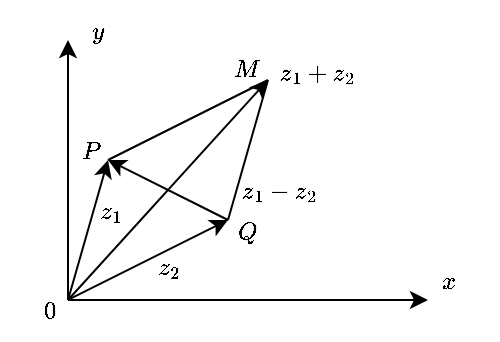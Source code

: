 <mxfile version="21.6.5" type="device">
  <diagram name="第 1 页" id="MaitGPI-S_txmcD9HwoG">
    <mxGraphModel dx="439" dy="328" grid="1" gridSize="10" guides="1" tooltips="1" connect="1" arrows="1" fold="1" page="1" pageScale="1" pageWidth="827" pageHeight="1169" math="1" shadow="0">
      <root>
        <mxCell id="0" />
        <mxCell id="jPiYd9RU20gvULt59Yll-2" value="坐标轴" parent="0" />
        <mxCell id="8UdL5ykclIeKqm7qH8z4-0" value="" style="endArrow=classic;html=1;rounded=0;fontFamily=Times New Roman;" parent="jPiYd9RU20gvULt59Yll-2" edge="1">
          <mxGeometry width="50" height="50" relative="1" as="geometry">
            <mxPoint x="280" y="440" as="sourcePoint" />
            <mxPoint x="460" y="440" as="targetPoint" />
          </mxGeometry>
        </mxCell>
        <mxCell id="d7znKjdg1P3a72jGB6Vq-0" value="$$P$$" style="text;html=1;align=center;verticalAlign=middle;resizable=0;points=[];autosize=1;strokeColor=none;fillColor=none;fontFamily=Times New Roman;" parent="jPiYd9RU20gvULt59Yll-2" vertex="1">
          <mxGeometry x="266" y="350" width="50" height="30" as="geometry" />
        </mxCell>
        <mxCell id="39KSFym421X66mNpkK7i-1" value="" style="endArrow=classic;html=1;rounded=0;fontFamily=Times New Roman;" edge="1" parent="jPiYd9RU20gvULt59Yll-2">
          <mxGeometry width="50" height="50" relative="1" as="geometry">
            <mxPoint x="280" y="440" as="sourcePoint" />
            <mxPoint x="280" y="310" as="targetPoint" />
          </mxGeometry>
        </mxCell>
        <mxCell id="jPiYd9RU20gvULt59Yll-3" value="图线" parent="0" />
        <mxCell id="8UdL5ykclIeKqm7qH8z4-3" value="" style="endArrow=classic;html=1;rounded=0;fontFamily=Times New Roman;entryX=0.62;entryY=0.833;entryDx=0;entryDy=0;entryPerimeter=0;" parent="jPiYd9RU20gvULt59Yll-3" edge="1">
          <mxGeometry width="50" height="50" relative="1" as="geometry">
            <mxPoint x="280" y="440" as="sourcePoint" />
            <mxPoint x="380" y="329.99" as="targetPoint" />
          </mxGeometry>
        </mxCell>
        <mxCell id="39KSFym421X66mNpkK7i-4" value="" style="endArrow=classic;html=1;rounded=0;fontFamily=Times New Roman;exitX=0.68;exitY=0.333;exitDx=0;exitDy=0;exitPerimeter=0;" edge="1" parent="jPiYd9RU20gvULt59Yll-3">
          <mxGeometry width="50" height="50" relative="1" as="geometry">
            <mxPoint x="280" y="440" as="sourcePoint" />
            <mxPoint x="300" y="370" as="targetPoint" />
          </mxGeometry>
        </mxCell>
        <mxCell id="39KSFym421X66mNpkK7i-5" value="" style="endArrow=none;html=1;rounded=0;fontFamily=Times New Roman;exitX=0.68;exitY=0.333;exitDx=0;exitDy=0;exitPerimeter=0;endFill=0;" edge="1" parent="jPiYd9RU20gvULt59Yll-3">
          <mxGeometry width="50" height="50" relative="1" as="geometry">
            <mxPoint x="360" y="400" as="sourcePoint" />
            <mxPoint x="380" y="330" as="targetPoint" />
          </mxGeometry>
        </mxCell>
        <mxCell id="39KSFym421X66mNpkK7i-6" value="" style="endArrow=none;html=1;rounded=0;fontFamily=Times New Roman;exitX=0.68;exitY=0.333;exitDx=0;exitDy=0;exitPerimeter=0;endFill=0;" edge="1" parent="jPiYd9RU20gvULt59Yll-3">
          <mxGeometry width="50" height="50" relative="1" as="geometry">
            <mxPoint x="300" y="370" as="sourcePoint" />
            <mxPoint x="380" y="330" as="targetPoint" />
          </mxGeometry>
        </mxCell>
        <mxCell id="39KSFym421X66mNpkK7i-8" value="$$z_1$$" style="text;html=1;align=center;verticalAlign=middle;resizable=0;points=[];autosize=1;strokeColor=none;fillColor=none;fontFamily=Times New Roman;" vertex="1" parent="jPiYd9RU20gvULt59Yll-3">
          <mxGeometry x="271" y="380" width="60" height="30" as="geometry" />
        </mxCell>
        <mxCell id="39KSFym421X66mNpkK7i-9" value="$$z_2$$" style="text;html=1;align=center;verticalAlign=middle;resizable=0;points=[];autosize=1;strokeColor=none;fillColor=none;fontFamily=Times New Roman;" vertex="1" parent="jPiYd9RU20gvULt59Yll-3">
          <mxGeometry x="300" y="408" width="60" height="30" as="geometry" />
        </mxCell>
        <mxCell id="39KSFym421X66mNpkK7i-10" value="$$z_1+z_2$$" style="text;html=1;align=center;verticalAlign=middle;resizable=0;points=[];autosize=1;strokeColor=none;fillColor=none;fontFamily=Times New Roman;" vertex="1" parent="jPiYd9RU20gvULt59Yll-3">
          <mxGeometry x="359" y="311" width="90" height="30" as="geometry" />
        </mxCell>
        <mxCell id="39KSFym421X66mNpkK7i-3" value="" style="endArrow=classic;html=1;rounded=0;fontFamily=Times New Roman;exitX=0.68;exitY=0.333;exitDx=0;exitDy=0;exitPerimeter=0;" edge="1" parent="jPiYd9RU20gvULt59Yll-3" source="znfay48kux2PREKNp4i7-12">
          <mxGeometry width="50" height="50" relative="1" as="geometry">
            <mxPoint x="290" y="450" as="sourcePoint" />
            <mxPoint x="360" y="400" as="targetPoint" />
          </mxGeometry>
        </mxCell>
        <mxCell id="39KSFym421X66mNpkK7i-12" value="" style="endArrow=classic;html=1;rounded=0;" edge="1" parent="jPiYd9RU20gvULt59Yll-3">
          <mxGeometry width="50" height="50" relative="1" as="geometry">
            <mxPoint x="360" y="400" as="sourcePoint" />
            <mxPoint x="300" y="370" as="targetPoint" />
          </mxGeometry>
        </mxCell>
        <mxCell id="39KSFym421X66mNpkK7i-13" value="$$z_1-z_2$$" style="text;html=1;align=center;verticalAlign=middle;resizable=0;points=[];autosize=1;strokeColor=none;fillColor=none;fontFamily=Times New Roman;" vertex="1" parent="jPiYd9RU20gvULt59Yll-3">
          <mxGeometry x="340" y="370" width="90" height="30" as="geometry" />
        </mxCell>
        <mxCell id="39KSFym421X66mNpkK7i-17" value="$$M$$" style="text;html=1;align=center;verticalAlign=middle;resizable=0;points=[];autosize=1;strokeColor=none;fillColor=none;fontFamily=Times New Roman;" vertex="1" parent="jPiYd9RU20gvULt59Yll-3">
          <mxGeometry x="339" y="309" width="60" height="30" as="geometry" />
        </mxCell>
        <mxCell id="8UdL5ykclIeKqm7qH8z4-2" value="文本" parent="0" />
        <mxCell id="znfay48kux2PREKNp4i7-4" value="$$x$$" style="text;html=1;align=center;verticalAlign=middle;resizable=0;points=[];autosize=1;strokeColor=none;fillColor=none;fontFamily=Times New Roman;" parent="8UdL5ykclIeKqm7qH8z4-2" vertex="1">
          <mxGeometry x="445" y="414.5" width="50" height="30" as="geometry" />
        </mxCell>
        <mxCell id="znfay48kux2PREKNp4i7-12" value="$$0$$" style="text;html=1;align=center;verticalAlign=middle;resizable=0;points=[];autosize=1;strokeColor=none;fillColor=none;fontFamily=Times New Roman;" parent="8UdL5ykclIeKqm7qH8z4-2" vertex="1">
          <mxGeometry x="246" y="430" width="50" height="30" as="geometry" />
        </mxCell>
        <mxCell id="39KSFym421X66mNpkK7i-2" value="$$y$$" style="text;html=1;align=center;verticalAlign=middle;resizable=0;points=[];autosize=1;strokeColor=none;fillColor=none;fontFamily=Times New Roman;" vertex="1" parent="8UdL5ykclIeKqm7qH8z4-2">
          <mxGeometry x="270" y="290" width="50" height="30" as="geometry" />
        </mxCell>
        <mxCell id="39KSFym421X66mNpkK7i-7" value="$$Q$$" style="text;html=1;align=center;verticalAlign=middle;resizable=0;points=[];autosize=1;strokeColor=none;fillColor=none;fontFamily=Times New Roman;" vertex="1" parent="8UdL5ykclIeKqm7qH8z4-2">
          <mxGeometry x="339" y="390" width="60" height="30" as="geometry" />
        </mxCell>
      </root>
    </mxGraphModel>
  </diagram>
</mxfile>
